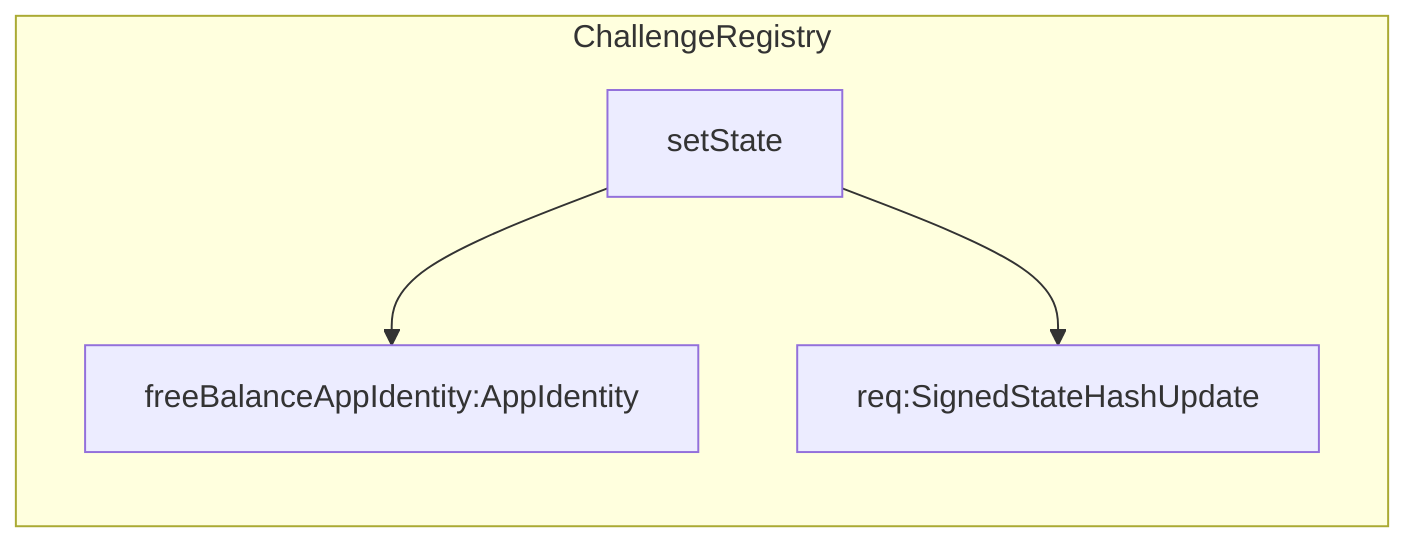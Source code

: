 graph LR
    subgraph ChallengeRegistry
        setState
        setState-->freeBalanceAppIdentity:AppIdentity
        setState-->req:SignedStateHashUpdate
    end